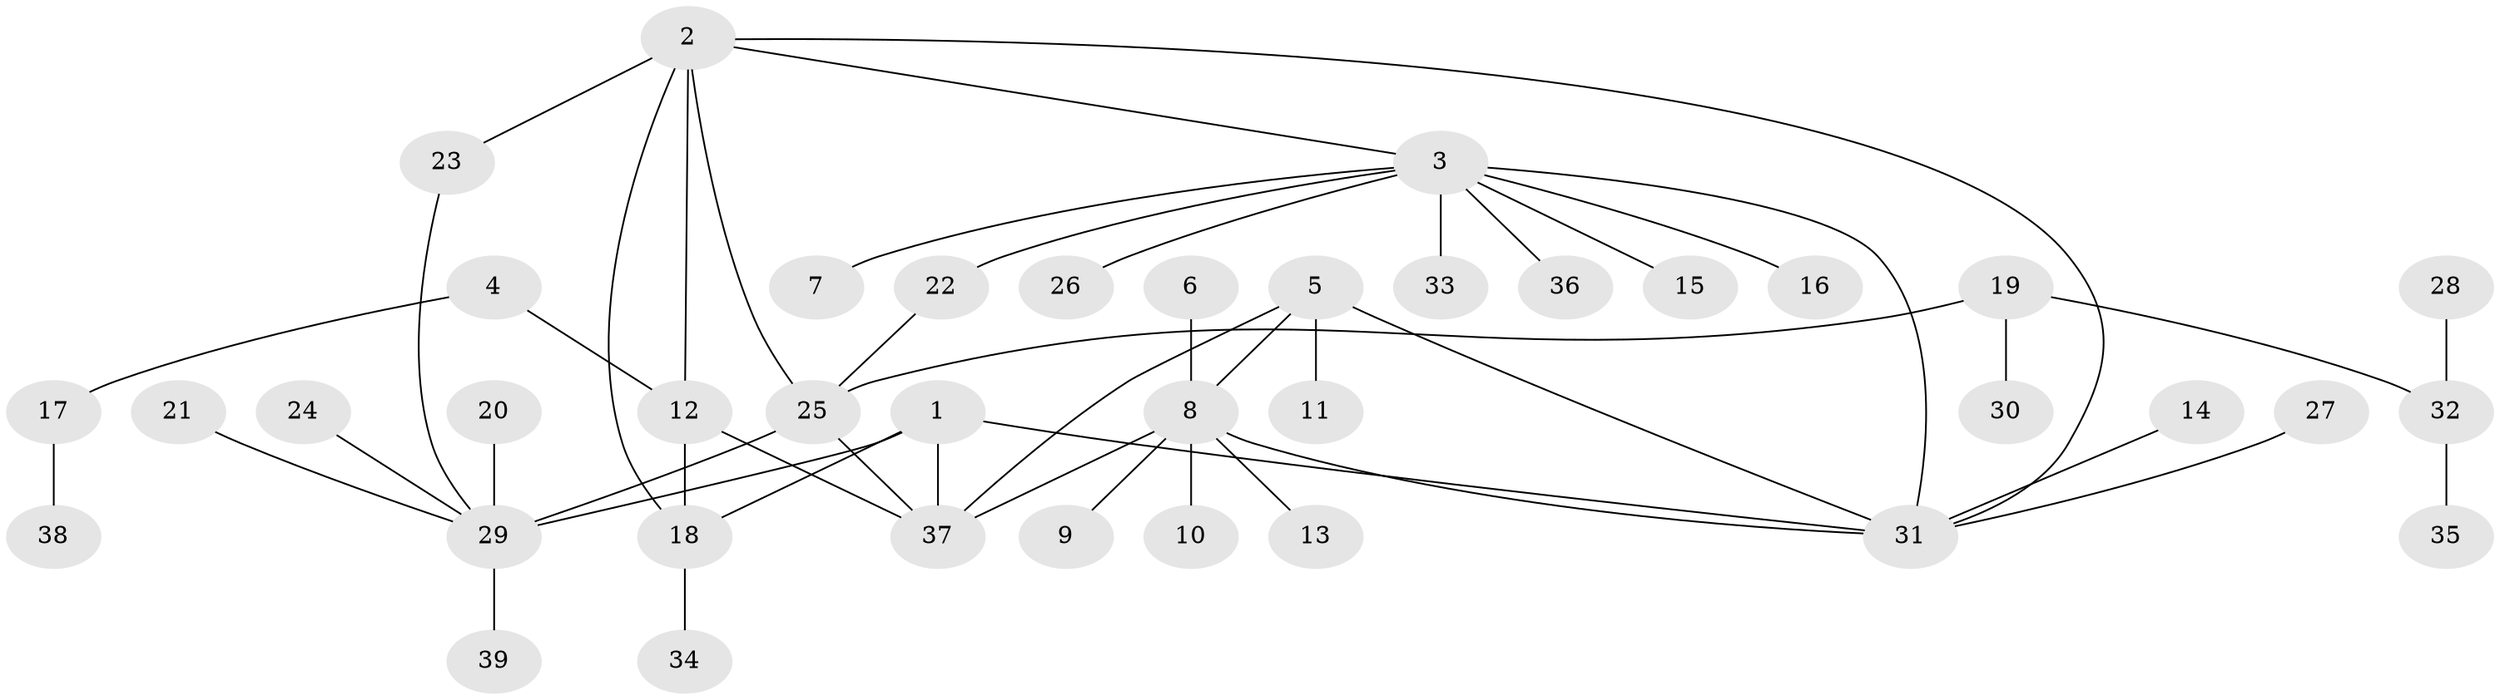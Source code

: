 // original degree distribution, {4: 0.109375, 3: 0.046875, 10: 0.03125, 2: 0.109375, 8: 0.03125, 7: 0.015625, 9: 0.015625, 5: 0.03125, 1: 0.609375}
// Generated by graph-tools (version 1.1) at 2025/37/03/04/25 23:37:40]
// undirected, 39 vertices, 49 edges
graph export_dot {
  node [color=gray90,style=filled];
  1;
  2;
  3;
  4;
  5;
  6;
  7;
  8;
  9;
  10;
  11;
  12;
  13;
  14;
  15;
  16;
  17;
  18;
  19;
  20;
  21;
  22;
  23;
  24;
  25;
  26;
  27;
  28;
  29;
  30;
  31;
  32;
  33;
  34;
  35;
  36;
  37;
  38;
  39;
  1 -- 18 [weight=1.0];
  1 -- 29 [weight=2.0];
  1 -- 31 [weight=1.0];
  1 -- 37 [weight=1.0];
  2 -- 3 [weight=1.0];
  2 -- 12 [weight=1.0];
  2 -- 18 [weight=1.0];
  2 -- 23 [weight=1.0];
  2 -- 25 [weight=1.0];
  2 -- 31 [weight=1.0];
  3 -- 7 [weight=1.0];
  3 -- 15 [weight=1.0];
  3 -- 16 [weight=1.0];
  3 -- 22 [weight=1.0];
  3 -- 26 [weight=1.0];
  3 -- 31 [weight=1.0];
  3 -- 33 [weight=1.0];
  3 -- 36 [weight=1.0];
  4 -- 12 [weight=1.0];
  4 -- 17 [weight=1.0];
  5 -- 8 [weight=1.0];
  5 -- 11 [weight=1.0];
  5 -- 31 [weight=1.0];
  5 -- 37 [weight=1.0];
  6 -- 8 [weight=1.0];
  8 -- 9 [weight=1.0];
  8 -- 10 [weight=1.0];
  8 -- 13 [weight=1.0];
  8 -- 31 [weight=1.0];
  8 -- 37 [weight=1.0];
  12 -- 18 [weight=1.0];
  12 -- 37 [weight=1.0];
  14 -- 31 [weight=1.0];
  17 -- 38 [weight=1.0];
  18 -- 34 [weight=1.0];
  19 -- 25 [weight=1.0];
  19 -- 30 [weight=1.0];
  19 -- 32 [weight=1.0];
  20 -- 29 [weight=1.0];
  21 -- 29 [weight=1.0];
  22 -- 25 [weight=2.0];
  23 -- 29 [weight=1.0];
  24 -- 29 [weight=1.0];
  25 -- 29 [weight=1.0];
  25 -- 37 [weight=1.0];
  27 -- 31 [weight=1.0];
  28 -- 32 [weight=1.0];
  29 -- 39 [weight=1.0];
  32 -- 35 [weight=1.0];
}
